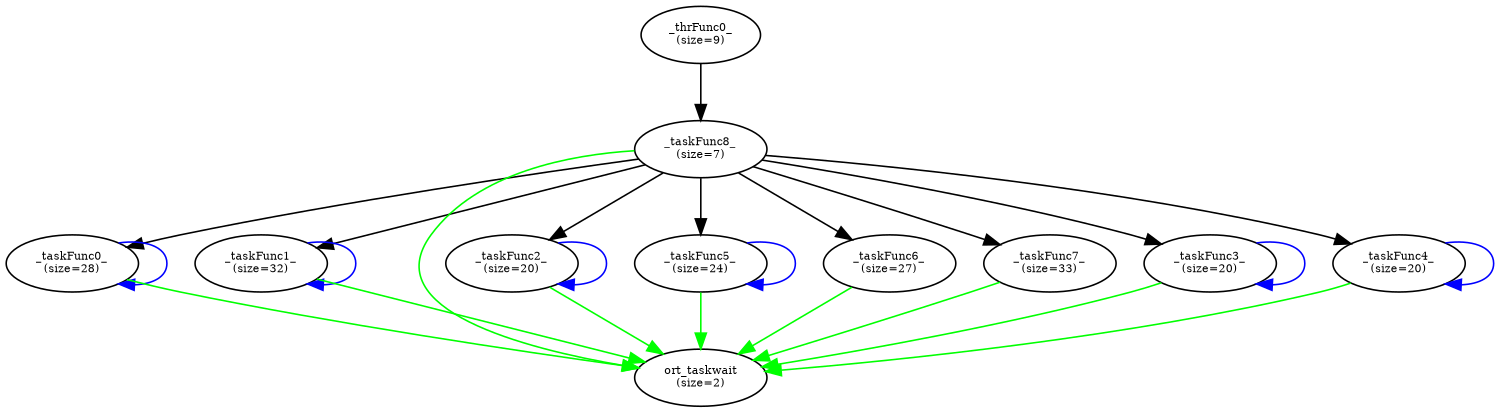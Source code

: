 digraph  {
center=1;
rankdir=TB;
rotate=0;
size="10,8";
0 [fontsize=7, label="_thrFunc0_\n(size=9)"];
1 [fontsize=7, label="_taskFunc8_\n(size=7)"];
6 [fontsize=7, label="_taskFunc0_\n(size=28)"];
8 [fontsize=7, label="_taskFunc1_\n(size=32)"];
9 [fontsize=7, label="ort_taskwait\n(size=2)"];
10 [fontsize=7, label="_taskFunc2_\n(size=20)"];
11 [fontsize=7, label="_taskFunc5_\n(size=24)"];
12 [fontsize=7, label="_taskFunc6_\n(size=27)"];
13 [fontsize=7, label="_taskFunc7_\n(size=33)"];
14 [fontsize=7, label="_taskFunc3_\n(size=20)"];
15 [fontsize=7, label="_taskFunc4_\n(size=20)"];
0 -> 1  [key=0];
1 -> 6  [key=0];
1 -> 8  [key=0];
1 -> 10  [key=0];
1 -> 11  [key=0];
1 -> 12  [key=0];
1 -> 13  [key=0];
1 -> 14  [key=0];
1 -> 15  [key=0];
1 -> 9  [color=green, key=0];
6 -> 6  [color=blue, key=0];
6 -> 9  [color=green, key=0];
8 -> 8  [color=blue, key=0];
8 -> 9  [color=green, key=0];
10 -> 10  [color=blue, key=0];
10 -> 9  [color=green, key=0];
11 -> 11  [color=blue, key=0];
11 -> 9  [color=green, key=0];
12 -> 9  [color=green, key=0];
13 -> 9  [color=green, key=0];
14 -> 14  [color=blue, key=0];
14 -> 9  [color=green, key=0];
15 -> 15  [color=blue, key=0];
15 -> 9  [color=green, key=0];
}
